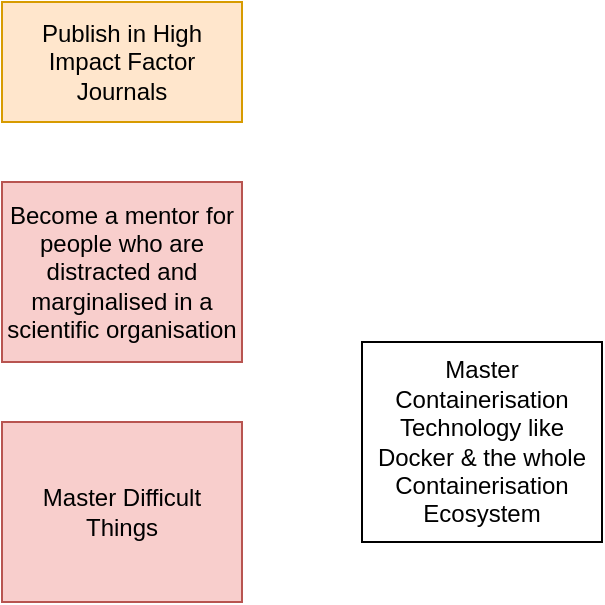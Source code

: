 <mxfile version="14.7.6" type="device"><diagram id="4n3xCrY2BNi8G7EtyDSH" name="Page-1"><mxGraphModel dx="946" dy="557" grid="1" gridSize="10" guides="1" tooltips="1" connect="1" arrows="1" fold="1" page="1" pageScale="1" pageWidth="1169" pageHeight="827" math="0" shadow="0"><root><mxCell id="0"/><mxCell id="1" parent="0"/><mxCell id="_LkqEphzG5qRCrhyi3wS-1" value="Publish in High Impact Factor Journals" style="rounded=0;whiteSpace=wrap;html=1;fillColor=#ffe6cc;strokeColor=#d79b00;" vertex="1" parent="1"><mxGeometry x="420" y="290" width="120" height="60" as="geometry"/></mxCell><mxCell id="_LkqEphzG5qRCrhyi3wS-2" value="Become a mentor for people who are distracted and marginalised in a scientific organisation" style="rounded=0;whiteSpace=wrap;html=1;fillColor=#f8cecc;strokeColor=#b85450;" vertex="1" parent="1"><mxGeometry x="420" y="380" width="120" height="90" as="geometry"/></mxCell><mxCell id="_LkqEphzG5qRCrhyi3wS-3" value="Master Difficult Things" style="rounded=0;whiteSpace=wrap;html=1;fillColor=#f8cecc;strokeColor=#b85450;" vertex="1" parent="1"><mxGeometry x="420" y="500" width="120" height="90" as="geometry"/></mxCell><mxCell id="_LkqEphzG5qRCrhyi3wS-4" value="Master Containerisation Technology like Docker &amp;amp; the whole Containerisation Ecosystem" style="rounded=0;whiteSpace=wrap;html=1;" vertex="1" parent="1"><mxGeometry x="600" y="460" width="120" height="100" as="geometry"/></mxCell></root></mxGraphModel></diagram></mxfile>